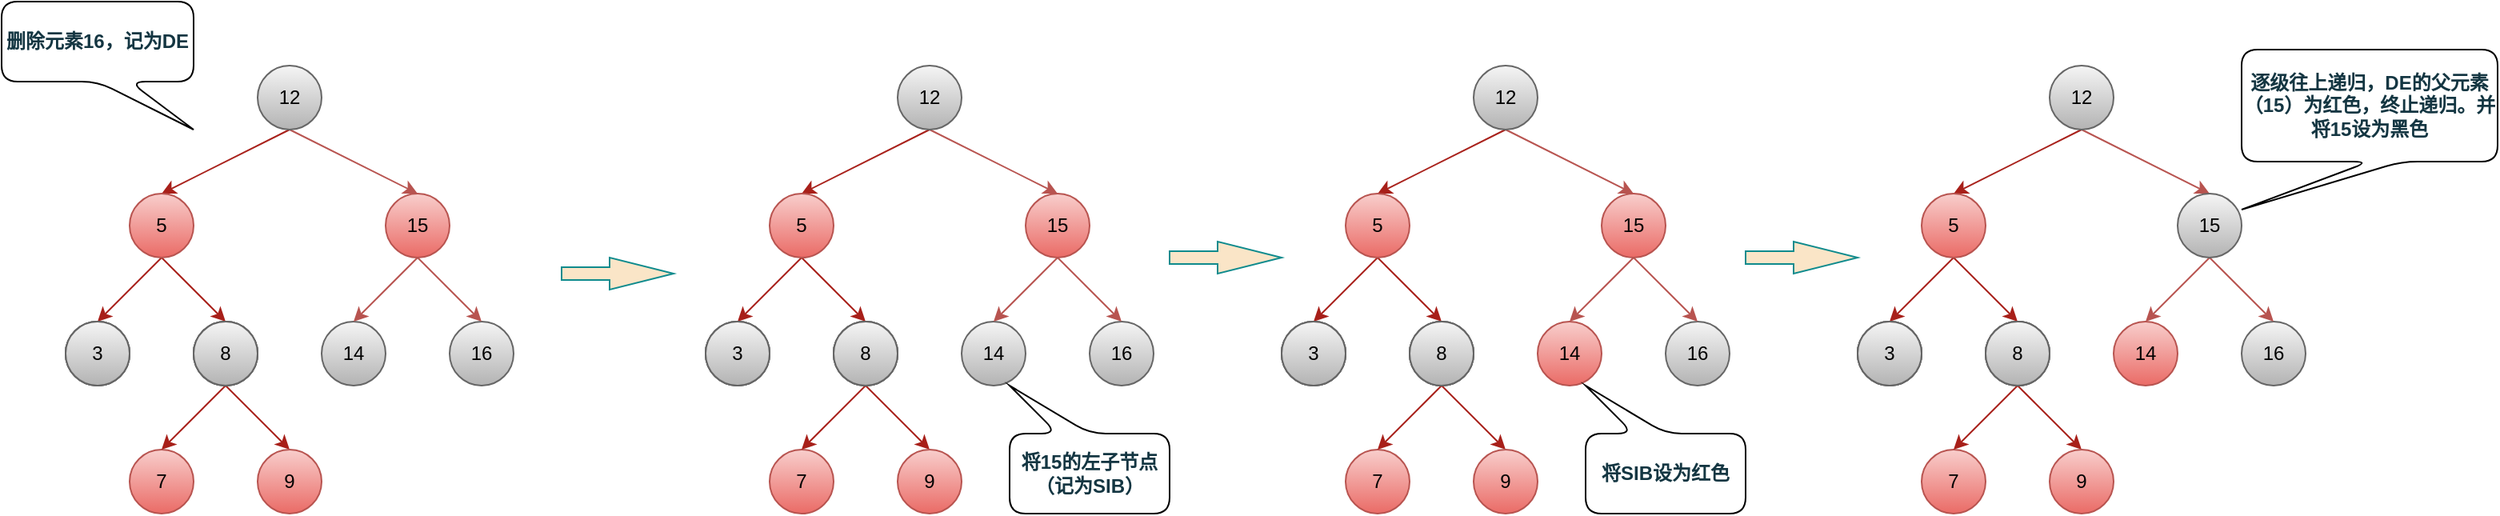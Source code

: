 <mxfile version="14.9.2" type="github">
  <diagram id="om7GCIjXOvIVFAaJFHCs" name="第 1 页">
    <mxGraphModel dx="-391" dy="-1337" grid="1" gridSize="10" guides="1" tooltips="1" connect="1" arrows="1" fold="1" page="0" pageScale="1" pageWidth="827" pageHeight="1169" math="0" shadow="0">
      <root>
        <mxCell id="0" />
        <mxCell id="1" parent="0" />
        <mxCell id="ky-gaZQDomyGNnwXiSMZ-24" value="7" style="ellipse;whiteSpace=wrap;html=1;aspect=fixed;fillColor=#f8cecc;strokeColor=#b85450;gradientColor=#ea6b66;" vertex="1" parent="1">
          <mxGeometry x="1720" y="2560" width="40" height="40" as="geometry" />
        </mxCell>
        <mxCell id="ky-gaZQDomyGNnwXiSMZ-25" value="3" style="ellipse;whiteSpace=wrap;html=1;aspect=fixed;fillColor=#f5f5f5;strokeColor=#666666;gradientColor=#b3b3b3;" vertex="1" parent="1">
          <mxGeometry x="1680" y="2480" width="40" height="40" as="geometry" />
        </mxCell>
        <mxCell id="ky-gaZQDomyGNnwXiSMZ-26" value="8" style="ellipse;whiteSpace=wrap;html=1;aspect=fixed;fillColor=#f5f5f5;strokeColor=#666666;gradientColor=#b3b3b3;" vertex="1" parent="1">
          <mxGeometry x="1760" y="2480" width="40" height="40" as="geometry" />
        </mxCell>
        <mxCell id="ky-gaZQDomyGNnwXiSMZ-27" style="edgeStyle=none;rounded=1;sketch=0;orthogonalLoop=1;jettySize=auto;html=1;exitX=0.5;exitY=1;exitDx=0;exitDy=0;entryX=0.5;entryY=0;entryDx=0;entryDy=0;fontColor=#143642;strokeColor=#A8201A;fillColor=#FAE5C7;" edge="1" parent="1" target="ky-gaZQDomyGNnwXiSMZ-25">
          <mxGeometry x="1640" y="2320" as="geometry">
            <mxPoint x="1740" y="2440" as="sourcePoint" />
          </mxGeometry>
        </mxCell>
        <mxCell id="ky-gaZQDomyGNnwXiSMZ-28" style="edgeStyle=none;rounded=1;sketch=0;orthogonalLoop=1;jettySize=auto;html=1;exitX=0.5;exitY=1;exitDx=0;exitDy=0;entryX=0.5;entryY=0;entryDx=0;entryDy=0;fontColor=#143642;strokeColor=#A8201A;fillColor=#FAE5C7;" edge="1" parent="1" target="ky-gaZQDomyGNnwXiSMZ-26">
          <mxGeometry x="1640" y="2320" as="geometry">
            <mxPoint x="1740" y="2440" as="sourcePoint" />
          </mxGeometry>
        </mxCell>
        <mxCell id="ky-gaZQDomyGNnwXiSMZ-29" style="rounded=1;sketch=0;orthogonalLoop=1;jettySize=auto;html=1;exitX=0.5;exitY=1;exitDx=0;exitDy=0;entryX=0.5;entryY=0;entryDx=0;entryDy=0;fontColor=#143642;strokeColor=#A8201A;fillColor=#FAE5C7;" edge="1" parent="1" source="ky-gaZQDomyGNnwXiSMZ-34" target="ky-gaZQDomyGNnwXiSMZ-44">
          <mxGeometry x="1720" y="2320" as="geometry">
            <mxPoint x="1900" y="2360" as="sourcePoint" />
            <mxPoint x="1700" y="2400" as="targetPoint" />
          </mxGeometry>
        </mxCell>
        <mxCell id="ky-gaZQDomyGNnwXiSMZ-30" value="16" style="ellipse;whiteSpace=wrap;html=1;aspect=fixed;fillColor=#f5f5f5;strokeColor=#666666;gradientColor=#b3b3b3;" vertex="1" parent="1">
          <mxGeometry x="1920" y="2480" width="40" height="40" as="geometry" />
        </mxCell>
        <mxCell id="ky-gaZQDomyGNnwXiSMZ-31" value="3" style="ellipse;whiteSpace=wrap;html=1;aspect=fixed;fillColor=#f5f5f5;strokeColor=#666666;gradientColor=#b3b3b3;" vertex="1" parent="1">
          <mxGeometry x="1680" y="2480" width="40" height="40" as="geometry" />
        </mxCell>
        <mxCell id="ky-gaZQDomyGNnwXiSMZ-32" value="8" style="ellipse;whiteSpace=wrap;html=1;aspect=fixed;fillColor=#f5f5f5;strokeColor=#666666;gradientColor=#b3b3b3;" vertex="1" parent="1">
          <mxGeometry x="1760" y="2480" width="40" height="40" as="geometry" />
        </mxCell>
        <mxCell id="ky-gaZQDomyGNnwXiSMZ-33" style="edgeStyle=none;rounded=0;orthogonalLoop=1;jettySize=auto;html=1;exitX=0.5;exitY=1;exitDx=0;exitDy=0;entryX=0.5;entryY=0;entryDx=0;entryDy=0;gradientColor=#ea6b66;fillColor=#f8cecc;strokeColor=#b85450;" edge="1" parent="1" source="ky-gaZQDomyGNnwXiSMZ-34" target="ky-gaZQDomyGNnwXiSMZ-43">
          <mxGeometry relative="1" as="geometry" />
        </mxCell>
        <mxCell id="ky-gaZQDomyGNnwXiSMZ-34" value="12" style="ellipse;whiteSpace=wrap;html=1;aspect=fixed;fillColor=#f5f5f5;strokeColor=#666666;gradientColor=#b3b3b3;" vertex="1" parent="1">
          <mxGeometry x="1800" y="2320" width="40" height="40" as="geometry" />
        </mxCell>
        <mxCell id="ky-gaZQDomyGNnwXiSMZ-35" value="3" style="ellipse;whiteSpace=wrap;html=1;aspect=fixed;fillColor=#f5f5f5;strokeColor=#666666;gradientColor=#b3b3b3;" vertex="1" parent="1">
          <mxGeometry x="1680" y="2480" width="40" height="40" as="geometry" />
        </mxCell>
        <mxCell id="ky-gaZQDomyGNnwXiSMZ-36" style="edgeStyle=none;rounded=0;orthogonalLoop=1;jettySize=auto;html=1;exitX=0.5;exitY=1;exitDx=0;exitDy=0;entryX=0.5;entryY=0;entryDx=0;entryDy=0;strokeColor=#A8201A;" edge="1" parent="1" source="ky-gaZQDomyGNnwXiSMZ-38" target="ky-gaZQDomyGNnwXiSMZ-24">
          <mxGeometry relative="1" as="geometry" />
        </mxCell>
        <mxCell id="ky-gaZQDomyGNnwXiSMZ-37" style="edgeStyle=none;rounded=0;orthogonalLoop=1;jettySize=auto;html=1;exitX=0.5;exitY=1;exitDx=0;exitDy=0;entryX=0.5;entryY=0;entryDx=0;entryDy=0;strokeColor=#A8201A;" edge="1" parent="1" source="ky-gaZQDomyGNnwXiSMZ-38" target="ky-gaZQDomyGNnwXiSMZ-39">
          <mxGeometry relative="1" as="geometry" />
        </mxCell>
        <mxCell id="ky-gaZQDomyGNnwXiSMZ-38" value="8" style="ellipse;whiteSpace=wrap;html=1;aspect=fixed;fillColor=#f5f5f5;strokeColor=#666666;gradientColor=#b3b3b3;" vertex="1" parent="1">
          <mxGeometry x="1760" y="2480" width="40" height="40" as="geometry" />
        </mxCell>
        <mxCell id="ky-gaZQDomyGNnwXiSMZ-39" value="9" style="ellipse;whiteSpace=wrap;html=1;aspect=fixed;fillColor=#f8cecc;strokeColor=#b85450;gradientColor=#ea6b66;" vertex="1" parent="1">
          <mxGeometry x="1800" y="2560" width="40" height="40" as="geometry" />
        </mxCell>
        <mxCell id="ky-gaZQDomyGNnwXiSMZ-40" value="14" style="ellipse;whiteSpace=wrap;html=1;aspect=fixed;fillColor=#f5f5f5;strokeColor=#666666;gradientColor=#b3b3b3;" vertex="1" parent="1">
          <mxGeometry x="1840" y="2480" width="40" height="40" as="geometry" />
        </mxCell>
        <mxCell id="ky-gaZQDomyGNnwXiSMZ-41" style="edgeStyle=none;rounded=0;orthogonalLoop=1;jettySize=auto;html=1;exitX=0.5;exitY=1;exitDx=0;exitDy=0;entryX=0.5;entryY=0;entryDx=0;entryDy=0;gradientColor=#ea6b66;fillColor=#f8cecc;strokeColor=#b85450;" edge="1" parent="1" source="ky-gaZQDomyGNnwXiSMZ-43" target="ky-gaZQDomyGNnwXiSMZ-30">
          <mxGeometry relative="1" as="geometry" />
        </mxCell>
        <mxCell id="ky-gaZQDomyGNnwXiSMZ-42" style="rounded=0;orthogonalLoop=1;jettySize=auto;html=1;exitX=0.5;exitY=1;exitDx=0;exitDy=0;fontSize=13;entryX=0.5;entryY=0;entryDx=0;entryDy=0;gradientColor=#ea6b66;fillColor=#f8cecc;strokeColor=#b85450;" edge="1" parent="1" source="ky-gaZQDomyGNnwXiSMZ-43" target="ky-gaZQDomyGNnwXiSMZ-40">
          <mxGeometry relative="1" as="geometry" />
        </mxCell>
        <mxCell id="ky-gaZQDomyGNnwXiSMZ-43" value="15" style="ellipse;whiteSpace=wrap;html=1;aspect=fixed;fillColor=#f8cecc;strokeColor=#b85450;gradientColor=#ea6b66;" vertex="1" parent="1">
          <mxGeometry x="1880" y="2400" width="40" height="40" as="geometry" />
        </mxCell>
        <mxCell id="ky-gaZQDomyGNnwXiSMZ-44" value="5" style="ellipse;whiteSpace=wrap;html=1;aspect=fixed;fillColor=#f8cecc;strokeColor=#b85450;gradientColor=#ea6b66;" vertex="1" parent="1">
          <mxGeometry x="1720" y="2400" width="40" height="40" as="geometry" />
        </mxCell>
        <mxCell id="ky-gaZQDomyGNnwXiSMZ-45" value="3" style="ellipse;whiteSpace=wrap;html=1;aspect=fixed;fillColor=#f5f5f5;strokeColor=#666666;gradientColor=#b3b3b3;" vertex="1" parent="1">
          <mxGeometry x="1680" y="2480" width="40" height="40" as="geometry" />
        </mxCell>
        <mxCell id="ky-gaZQDomyGNnwXiSMZ-46" value="8" style="ellipse;whiteSpace=wrap;html=1;aspect=fixed;fillColor=#f5f5f5;strokeColor=#666666;gradientColor=#b3b3b3;" vertex="1" parent="1">
          <mxGeometry x="1760" y="2480" width="40" height="40" as="geometry" />
        </mxCell>
        <mxCell id="ky-gaZQDomyGNnwXiSMZ-48" value="&lt;font color=&quot;#143642&quot;&gt;&lt;b&gt;删除元素16，记为DE&lt;/b&gt;&lt;/font&gt;" style="shape=callout;whiteSpace=wrap;html=1;perimeter=calloutPerimeter;rounded=1;position2=1;" vertex="1" parent="1">
          <mxGeometry x="1640" y="2280" width="120" height="80" as="geometry" />
        </mxCell>
        <mxCell id="ky-gaZQDomyGNnwXiSMZ-73" value="7" style="ellipse;whiteSpace=wrap;html=1;aspect=fixed;fillColor=#f8cecc;strokeColor=#b85450;gradientColor=#ea6b66;" vertex="1" parent="1">
          <mxGeometry x="2120" y="2560" width="40" height="40" as="geometry" />
        </mxCell>
        <mxCell id="ky-gaZQDomyGNnwXiSMZ-74" value="3" style="ellipse;whiteSpace=wrap;html=1;aspect=fixed;fillColor=#f5f5f5;strokeColor=#666666;gradientColor=#b3b3b3;" vertex="1" parent="1">
          <mxGeometry x="2080" y="2480" width="40" height="40" as="geometry" />
        </mxCell>
        <mxCell id="ky-gaZQDomyGNnwXiSMZ-75" value="8" style="ellipse;whiteSpace=wrap;html=1;aspect=fixed;fillColor=#f5f5f5;strokeColor=#666666;gradientColor=#b3b3b3;" vertex="1" parent="1">
          <mxGeometry x="2160" y="2480" width="40" height="40" as="geometry" />
        </mxCell>
        <mxCell id="ky-gaZQDomyGNnwXiSMZ-76" style="edgeStyle=none;rounded=1;sketch=0;orthogonalLoop=1;jettySize=auto;html=1;exitX=0.5;exitY=1;exitDx=0;exitDy=0;entryX=0.5;entryY=0;entryDx=0;entryDy=0;fontColor=#143642;strokeColor=#A8201A;fillColor=#FAE5C7;" edge="1" parent="1" target="ky-gaZQDomyGNnwXiSMZ-74">
          <mxGeometry x="2040" y="2320" as="geometry">
            <mxPoint x="2140" y="2440" as="sourcePoint" />
          </mxGeometry>
        </mxCell>
        <mxCell id="ky-gaZQDomyGNnwXiSMZ-77" style="edgeStyle=none;rounded=1;sketch=0;orthogonalLoop=1;jettySize=auto;html=1;exitX=0.5;exitY=1;exitDx=0;exitDy=0;entryX=0.5;entryY=0;entryDx=0;entryDy=0;fontColor=#143642;strokeColor=#A8201A;fillColor=#FAE5C7;" edge="1" parent="1" target="ky-gaZQDomyGNnwXiSMZ-75">
          <mxGeometry x="2040" y="2320" as="geometry">
            <mxPoint x="2140" y="2440" as="sourcePoint" />
          </mxGeometry>
        </mxCell>
        <mxCell id="ky-gaZQDomyGNnwXiSMZ-78" style="rounded=1;sketch=0;orthogonalLoop=1;jettySize=auto;html=1;exitX=0.5;exitY=1;exitDx=0;exitDy=0;entryX=0.5;entryY=0;entryDx=0;entryDy=0;fontColor=#143642;strokeColor=#A8201A;fillColor=#FAE5C7;" edge="1" parent="1" source="ky-gaZQDomyGNnwXiSMZ-83" target="ky-gaZQDomyGNnwXiSMZ-93">
          <mxGeometry x="2120" y="2320" as="geometry">
            <mxPoint x="2300" y="2360" as="sourcePoint" />
            <mxPoint x="2100" y="2400" as="targetPoint" />
          </mxGeometry>
        </mxCell>
        <mxCell id="ky-gaZQDomyGNnwXiSMZ-79" value="16" style="ellipse;whiteSpace=wrap;html=1;aspect=fixed;fillColor=#f5f5f5;strokeColor=#666666;gradientColor=#b3b3b3;" vertex="1" parent="1">
          <mxGeometry x="2320" y="2480" width="40" height="40" as="geometry" />
        </mxCell>
        <mxCell id="ky-gaZQDomyGNnwXiSMZ-80" value="3" style="ellipse;whiteSpace=wrap;html=1;aspect=fixed;fillColor=#f5f5f5;strokeColor=#666666;gradientColor=#b3b3b3;" vertex="1" parent="1">
          <mxGeometry x="2080" y="2480" width="40" height="40" as="geometry" />
        </mxCell>
        <mxCell id="ky-gaZQDomyGNnwXiSMZ-81" value="8" style="ellipse;whiteSpace=wrap;html=1;aspect=fixed;fillColor=#f5f5f5;strokeColor=#666666;gradientColor=#b3b3b3;" vertex="1" parent="1">
          <mxGeometry x="2160" y="2480" width="40" height="40" as="geometry" />
        </mxCell>
        <mxCell id="ky-gaZQDomyGNnwXiSMZ-82" style="edgeStyle=none;rounded=0;orthogonalLoop=1;jettySize=auto;html=1;exitX=0.5;exitY=1;exitDx=0;exitDy=0;entryX=0.5;entryY=0;entryDx=0;entryDy=0;gradientColor=#ea6b66;fillColor=#f8cecc;strokeColor=#b85450;" edge="1" parent="1" source="ky-gaZQDomyGNnwXiSMZ-83" target="ky-gaZQDomyGNnwXiSMZ-92">
          <mxGeometry relative="1" as="geometry" />
        </mxCell>
        <mxCell id="ky-gaZQDomyGNnwXiSMZ-83" value="12" style="ellipse;whiteSpace=wrap;html=1;aspect=fixed;fillColor=#f5f5f5;strokeColor=#666666;gradientColor=#b3b3b3;" vertex="1" parent="1">
          <mxGeometry x="2200" y="2320" width="40" height="40" as="geometry" />
        </mxCell>
        <mxCell id="ky-gaZQDomyGNnwXiSMZ-84" value="3" style="ellipse;whiteSpace=wrap;html=1;aspect=fixed;fillColor=#f5f5f5;strokeColor=#666666;gradientColor=#b3b3b3;" vertex="1" parent="1">
          <mxGeometry x="2080" y="2480" width="40" height="40" as="geometry" />
        </mxCell>
        <mxCell id="ky-gaZQDomyGNnwXiSMZ-85" style="edgeStyle=none;rounded=0;orthogonalLoop=1;jettySize=auto;html=1;exitX=0.5;exitY=1;exitDx=0;exitDy=0;entryX=0.5;entryY=0;entryDx=0;entryDy=0;strokeColor=#A8201A;" edge="1" parent="1" source="ky-gaZQDomyGNnwXiSMZ-87" target="ky-gaZQDomyGNnwXiSMZ-73">
          <mxGeometry relative="1" as="geometry" />
        </mxCell>
        <mxCell id="ky-gaZQDomyGNnwXiSMZ-86" style="edgeStyle=none;rounded=0;orthogonalLoop=1;jettySize=auto;html=1;exitX=0.5;exitY=1;exitDx=0;exitDy=0;entryX=0.5;entryY=0;entryDx=0;entryDy=0;strokeColor=#A8201A;" edge="1" parent="1" source="ky-gaZQDomyGNnwXiSMZ-87" target="ky-gaZQDomyGNnwXiSMZ-88">
          <mxGeometry relative="1" as="geometry" />
        </mxCell>
        <mxCell id="ky-gaZQDomyGNnwXiSMZ-87" value="8" style="ellipse;whiteSpace=wrap;html=1;aspect=fixed;fillColor=#f5f5f5;strokeColor=#666666;gradientColor=#b3b3b3;" vertex="1" parent="1">
          <mxGeometry x="2160" y="2480" width="40" height="40" as="geometry" />
        </mxCell>
        <mxCell id="ky-gaZQDomyGNnwXiSMZ-88" value="9" style="ellipse;whiteSpace=wrap;html=1;aspect=fixed;fillColor=#f8cecc;strokeColor=#b85450;gradientColor=#ea6b66;" vertex="1" parent="1">
          <mxGeometry x="2200" y="2560" width="40" height="40" as="geometry" />
        </mxCell>
        <mxCell id="ky-gaZQDomyGNnwXiSMZ-89" value="14" style="ellipse;whiteSpace=wrap;html=1;aspect=fixed;fillColor=#f5f5f5;strokeColor=#666666;gradientColor=#b3b3b3;" vertex="1" parent="1">
          <mxGeometry x="2240" y="2480" width="40" height="40" as="geometry" />
        </mxCell>
        <mxCell id="ky-gaZQDomyGNnwXiSMZ-90" style="edgeStyle=none;rounded=0;orthogonalLoop=1;jettySize=auto;html=1;exitX=0.5;exitY=1;exitDx=0;exitDy=0;entryX=0.5;entryY=0;entryDx=0;entryDy=0;gradientColor=#ea6b66;fillColor=#f8cecc;strokeColor=#b85450;" edge="1" parent="1" source="ky-gaZQDomyGNnwXiSMZ-92" target="ky-gaZQDomyGNnwXiSMZ-79">
          <mxGeometry relative="1" as="geometry" />
        </mxCell>
        <mxCell id="ky-gaZQDomyGNnwXiSMZ-91" style="rounded=0;orthogonalLoop=1;jettySize=auto;html=1;exitX=0.5;exitY=1;exitDx=0;exitDy=0;fontSize=13;entryX=0.5;entryY=0;entryDx=0;entryDy=0;gradientColor=#ea6b66;fillColor=#f8cecc;strokeColor=#b85450;" edge="1" parent="1" source="ky-gaZQDomyGNnwXiSMZ-92" target="ky-gaZQDomyGNnwXiSMZ-89">
          <mxGeometry relative="1" as="geometry" />
        </mxCell>
        <mxCell id="ky-gaZQDomyGNnwXiSMZ-92" value="15" style="ellipse;whiteSpace=wrap;html=1;aspect=fixed;fillColor=#f8cecc;strokeColor=#b85450;gradientColor=#ea6b66;" vertex="1" parent="1">
          <mxGeometry x="2280" y="2400" width="40" height="40" as="geometry" />
        </mxCell>
        <mxCell id="ky-gaZQDomyGNnwXiSMZ-93" value="5" style="ellipse;whiteSpace=wrap;html=1;aspect=fixed;fillColor=#f8cecc;strokeColor=#b85450;gradientColor=#ea6b66;" vertex="1" parent="1">
          <mxGeometry x="2120" y="2400" width="40" height="40" as="geometry" />
        </mxCell>
        <mxCell id="ky-gaZQDomyGNnwXiSMZ-94" value="3" style="ellipse;whiteSpace=wrap;html=1;aspect=fixed;fillColor=#f5f5f5;strokeColor=#666666;gradientColor=#b3b3b3;" vertex="1" parent="1">
          <mxGeometry x="2080" y="2480" width="40" height="40" as="geometry" />
        </mxCell>
        <mxCell id="ky-gaZQDomyGNnwXiSMZ-95" value="8" style="ellipse;whiteSpace=wrap;html=1;aspect=fixed;fillColor=#f5f5f5;strokeColor=#666666;gradientColor=#b3b3b3;" vertex="1" parent="1">
          <mxGeometry x="2160" y="2480" width="40" height="40" as="geometry" />
        </mxCell>
        <mxCell id="ky-gaZQDomyGNnwXiSMZ-97" value="" style="html=1;shadow=0;dashed=0;align=center;verticalAlign=middle;shape=mxgraph.arrows2.arrow;dy=0.6;dx=40;notch=0;rounded=1;glass=0;sketch=0;fontColor=#143642;strokeColor=#0F8B8D;fillColor=#FAE5C7;" vertex="1" parent="1">
          <mxGeometry x="1990" y="2440" width="70" height="20" as="geometry" />
        </mxCell>
        <mxCell id="ky-gaZQDomyGNnwXiSMZ-98" value="&lt;font color=&quot;#143642&quot;&gt;&lt;b&gt;将15的左子节点（记为SIB）&lt;/b&gt;&lt;/font&gt;" style="shape=callout;whiteSpace=wrap;html=1;perimeter=calloutPerimeter;rounded=1;position2=1;direction=west;" vertex="1" parent="1">
          <mxGeometry x="2270" y="2520" width="100" height="80" as="geometry" />
        </mxCell>
        <mxCell id="ky-gaZQDomyGNnwXiSMZ-99" value="7" style="ellipse;whiteSpace=wrap;html=1;aspect=fixed;fillColor=#f8cecc;strokeColor=#b85450;gradientColor=#ea6b66;" vertex="1" parent="1">
          <mxGeometry x="2480" y="2560" width="40" height="40" as="geometry" />
        </mxCell>
        <mxCell id="ky-gaZQDomyGNnwXiSMZ-100" value="3" style="ellipse;whiteSpace=wrap;html=1;aspect=fixed;fillColor=#f5f5f5;strokeColor=#666666;gradientColor=#b3b3b3;" vertex="1" parent="1">
          <mxGeometry x="2440" y="2480" width="40" height="40" as="geometry" />
        </mxCell>
        <mxCell id="ky-gaZQDomyGNnwXiSMZ-101" value="8" style="ellipse;whiteSpace=wrap;html=1;aspect=fixed;fillColor=#f5f5f5;strokeColor=#666666;gradientColor=#b3b3b3;" vertex="1" parent="1">
          <mxGeometry x="2520" y="2480" width="40" height="40" as="geometry" />
        </mxCell>
        <mxCell id="ky-gaZQDomyGNnwXiSMZ-102" style="edgeStyle=none;rounded=1;sketch=0;orthogonalLoop=1;jettySize=auto;html=1;exitX=0.5;exitY=1;exitDx=0;exitDy=0;entryX=0.5;entryY=0;entryDx=0;entryDy=0;fontColor=#143642;strokeColor=#A8201A;fillColor=#FAE5C7;" edge="1" parent="1" target="ky-gaZQDomyGNnwXiSMZ-100">
          <mxGeometry x="2400" y="2320" as="geometry">
            <mxPoint x="2500" y="2440" as="sourcePoint" />
          </mxGeometry>
        </mxCell>
        <mxCell id="ky-gaZQDomyGNnwXiSMZ-103" style="edgeStyle=none;rounded=1;sketch=0;orthogonalLoop=1;jettySize=auto;html=1;exitX=0.5;exitY=1;exitDx=0;exitDy=0;entryX=0.5;entryY=0;entryDx=0;entryDy=0;fontColor=#143642;strokeColor=#A8201A;fillColor=#FAE5C7;" edge="1" parent="1" target="ky-gaZQDomyGNnwXiSMZ-101">
          <mxGeometry x="2400" y="2320" as="geometry">
            <mxPoint x="2500" y="2440" as="sourcePoint" />
          </mxGeometry>
        </mxCell>
        <mxCell id="ky-gaZQDomyGNnwXiSMZ-104" style="rounded=1;sketch=0;orthogonalLoop=1;jettySize=auto;html=1;exitX=0.5;exitY=1;exitDx=0;exitDy=0;entryX=0.5;entryY=0;entryDx=0;entryDy=0;fontColor=#143642;strokeColor=#A8201A;fillColor=#FAE5C7;" edge="1" parent="1" source="ky-gaZQDomyGNnwXiSMZ-109" target="ky-gaZQDomyGNnwXiSMZ-119">
          <mxGeometry x="2480" y="2320" as="geometry">
            <mxPoint x="2660" y="2360" as="sourcePoint" />
            <mxPoint x="2460" y="2400" as="targetPoint" />
          </mxGeometry>
        </mxCell>
        <mxCell id="ky-gaZQDomyGNnwXiSMZ-105" value="16" style="ellipse;whiteSpace=wrap;html=1;aspect=fixed;fillColor=#f5f5f5;strokeColor=#666666;gradientColor=#b3b3b3;" vertex="1" parent="1">
          <mxGeometry x="2680" y="2480" width="40" height="40" as="geometry" />
        </mxCell>
        <mxCell id="ky-gaZQDomyGNnwXiSMZ-106" value="3" style="ellipse;whiteSpace=wrap;html=1;aspect=fixed;fillColor=#f5f5f5;strokeColor=#666666;gradientColor=#b3b3b3;" vertex="1" parent="1">
          <mxGeometry x="2440" y="2480" width="40" height="40" as="geometry" />
        </mxCell>
        <mxCell id="ky-gaZQDomyGNnwXiSMZ-107" value="8" style="ellipse;whiteSpace=wrap;html=1;aspect=fixed;fillColor=#f5f5f5;strokeColor=#666666;gradientColor=#b3b3b3;" vertex="1" parent="1">
          <mxGeometry x="2520" y="2480" width="40" height="40" as="geometry" />
        </mxCell>
        <mxCell id="ky-gaZQDomyGNnwXiSMZ-108" style="edgeStyle=none;rounded=0;orthogonalLoop=1;jettySize=auto;html=1;exitX=0.5;exitY=1;exitDx=0;exitDy=0;entryX=0.5;entryY=0;entryDx=0;entryDy=0;gradientColor=#ea6b66;fillColor=#f8cecc;strokeColor=#b85450;" edge="1" parent="1" source="ky-gaZQDomyGNnwXiSMZ-109" target="ky-gaZQDomyGNnwXiSMZ-118">
          <mxGeometry relative="1" as="geometry" />
        </mxCell>
        <mxCell id="ky-gaZQDomyGNnwXiSMZ-109" value="12" style="ellipse;whiteSpace=wrap;html=1;aspect=fixed;fillColor=#f5f5f5;strokeColor=#666666;gradientColor=#b3b3b3;" vertex="1" parent="1">
          <mxGeometry x="2560" y="2320" width="40" height="40" as="geometry" />
        </mxCell>
        <mxCell id="ky-gaZQDomyGNnwXiSMZ-110" value="3" style="ellipse;whiteSpace=wrap;html=1;aspect=fixed;fillColor=#f5f5f5;strokeColor=#666666;gradientColor=#b3b3b3;" vertex="1" parent="1">
          <mxGeometry x="2440" y="2480" width="40" height="40" as="geometry" />
        </mxCell>
        <mxCell id="ky-gaZQDomyGNnwXiSMZ-111" style="edgeStyle=none;rounded=0;orthogonalLoop=1;jettySize=auto;html=1;exitX=0.5;exitY=1;exitDx=0;exitDy=0;entryX=0.5;entryY=0;entryDx=0;entryDy=0;strokeColor=#A8201A;" edge="1" parent="1" source="ky-gaZQDomyGNnwXiSMZ-113" target="ky-gaZQDomyGNnwXiSMZ-99">
          <mxGeometry relative="1" as="geometry" />
        </mxCell>
        <mxCell id="ky-gaZQDomyGNnwXiSMZ-112" style="edgeStyle=none;rounded=0;orthogonalLoop=1;jettySize=auto;html=1;exitX=0.5;exitY=1;exitDx=0;exitDy=0;entryX=0.5;entryY=0;entryDx=0;entryDy=0;strokeColor=#A8201A;" edge="1" parent="1" source="ky-gaZQDomyGNnwXiSMZ-113" target="ky-gaZQDomyGNnwXiSMZ-114">
          <mxGeometry relative="1" as="geometry" />
        </mxCell>
        <mxCell id="ky-gaZQDomyGNnwXiSMZ-113" value="8" style="ellipse;whiteSpace=wrap;html=1;aspect=fixed;fillColor=#f5f5f5;strokeColor=#666666;gradientColor=#b3b3b3;" vertex="1" parent="1">
          <mxGeometry x="2520" y="2480" width="40" height="40" as="geometry" />
        </mxCell>
        <mxCell id="ky-gaZQDomyGNnwXiSMZ-114" value="9" style="ellipse;whiteSpace=wrap;html=1;aspect=fixed;fillColor=#f8cecc;strokeColor=#b85450;gradientColor=#ea6b66;" vertex="1" parent="1">
          <mxGeometry x="2560" y="2560" width="40" height="40" as="geometry" />
        </mxCell>
        <mxCell id="ky-gaZQDomyGNnwXiSMZ-115" value="14" style="ellipse;whiteSpace=wrap;html=1;aspect=fixed;fillColor=#f8cecc;strokeColor=#b85450;gradientColor=#ea6b66;" vertex="1" parent="1">
          <mxGeometry x="2600" y="2480" width="40" height="40" as="geometry" />
        </mxCell>
        <mxCell id="ky-gaZQDomyGNnwXiSMZ-116" style="edgeStyle=none;rounded=0;orthogonalLoop=1;jettySize=auto;html=1;exitX=0.5;exitY=1;exitDx=0;exitDy=0;entryX=0.5;entryY=0;entryDx=0;entryDy=0;gradientColor=#ea6b66;fillColor=#f8cecc;strokeColor=#b85450;" edge="1" parent="1" source="ky-gaZQDomyGNnwXiSMZ-118" target="ky-gaZQDomyGNnwXiSMZ-105">
          <mxGeometry relative="1" as="geometry" />
        </mxCell>
        <mxCell id="ky-gaZQDomyGNnwXiSMZ-117" style="rounded=0;orthogonalLoop=1;jettySize=auto;html=1;exitX=0.5;exitY=1;exitDx=0;exitDy=0;fontSize=13;entryX=0.5;entryY=0;entryDx=0;entryDy=0;gradientColor=#ea6b66;fillColor=#f8cecc;strokeColor=#b85450;" edge="1" parent="1" source="ky-gaZQDomyGNnwXiSMZ-118" target="ky-gaZQDomyGNnwXiSMZ-115">
          <mxGeometry relative="1" as="geometry" />
        </mxCell>
        <mxCell id="ky-gaZQDomyGNnwXiSMZ-118" value="15" style="ellipse;whiteSpace=wrap;html=1;aspect=fixed;fillColor=#f8cecc;strokeColor=#b85450;gradientColor=#ea6b66;" vertex="1" parent="1">
          <mxGeometry x="2640" y="2400" width="40" height="40" as="geometry" />
        </mxCell>
        <mxCell id="ky-gaZQDomyGNnwXiSMZ-119" value="5" style="ellipse;whiteSpace=wrap;html=1;aspect=fixed;fillColor=#f8cecc;strokeColor=#b85450;gradientColor=#ea6b66;" vertex="1" parent="1">
          <mxGeometry x="2480" y="2400" width="40" height="40" as="geometry" />
        </mxCell>
        <mxCell id="ky-gaZQDomyGNnwXiSMZ-120" value="3" style="ellipse;whiteSpace=wrap;html=1;aspect=fixed;fillColor=#f5f5f5;strokeColor=#666666;gradientColor=#b3b3b3;" vertex="1" parent="1">
          <mxGeometry x="2440" y="2480" width="40" height="40" as="geometry" />
        </mxCell>
        <mxCell id="ky-gaZQDomyGNnwXiSMZ-121" value="8" style="ellipse;whiteSpace=wrap;html=1;aspect=fixed;fillColor=#f5f5f5;strokeColor=#666666;gradientColor=#b3b3b3;" vertex="1" parent="1">
          <mxGeometry x="2520" y="2480" width="40" height="40" as="geometry" />
        </mxCell>
        <mxCell id="ky-gaZQDomyGNnwXiSMZ-122" value="&lt;font color=&quot;#143642&quot;&gt;&lt;b&gt;将SIB设为红色&lt;/b&gt;&lt;/font&gt;" style="shape=callout;whiteSpace=wrap;html=1;perimeter=calloutPerimeter;rounded=1;position2=1;direction=west;" vertex="1" parent="1">
          <mxGeometry x="2630" y="2520" width="100" height="80" as="geometry" />
        </mxCell>
        <mxCell id="ky-gaZQDomyGNnwXiSMZ-123" value="" style="html=1;shadow=0;dashed=0;align=center;verticalAlign=middle;shape=mxgraph.arrows2.arrow;dy=0.6;dx=40;notch=0;rounded=1;glass=0;sketch=0;fontColor=#143642;strokeColor=#0F8B8D;fillColor=#FAE5C7;" vertex="1" parent="1">
          <mxGeometry x="2370" y="2430" width="70" height="20" as="geometry" />
        </mxCell>
        <mxCell id="ky-gaZQDomyGNnwXiSMZ-124" value="7" style="ellipse;whiteSpace=wrap;html=1;aspect=fixed;fillColor=#f8cecc;strokeColor=#b85450;gradientColor=#ea6b66;" vertex="1" parent="1">
          <mxGeometry x="2840" y="2560" width="40" height="40" as="geometry" />
        </mxCell>
        <mxCell id="ky-gaZQDomyGNnwXiSMZ-125" value="3" style="ellipse;whiteSpace=wrap;html=1;aspect=fixed;fillColor=#f5f5f5;strokeColor=#666666;gradientColor=#b3b3b3;" vertex="1" parent="1">
          <mxGeometry x="2800" y="2480" width="40" height="40" as="geometry" />
        </mxCell>
        <mxCell id="ky-gaZQDomyGNnwXiSMZ-126" value="8" style="ellipse;whiteSpace=wrap;html=1;aspect=fixed;fillColor=#f5f5f5;strokeColor=#666666;gradientColor=#b3b3b3;" vertex="1" parent="1">
          <mxGeometry x="2880" y="2480" width="40" height="40" as="geometry" />
        </mxCell>
        <mxCell id="ky-gaZQDomyGNnwXiSMZ-127" style="edgeStyle=none;rounded=1;sketch=0;orthogonalLoop=1;jettySize=auto;html=1;exitX=0.5;exitY=1;exitDx=0;exitDy=0;entryX=0.5;entryY=0;entryDx=0;entryDy=0;fontColor=#143642;strokeColor=#A8201A;fillColor=#FAE5C7;" edge="1" parent="1" target="ky-gaZQDomyGNnwXiSMZ-125">
          <mxGeometry x="2760" y="2320" as="geometry">
            <mxPoint x="2860" y="2440" as="sourcePoint" />
          </mxGeometry>
        </mxCell>
        <mxCell id="ky-gaZQDomyGNnwXiSMZ-128" style="edgeStyle=none;rounded=1;sketch=0;orthogonalLoop=1;jettySize=auto;html=1;exitX=0.5;exitY=1;exitDx=0;exitDy=0;entryX=0.5;entryY=0;entryDx=0;entryDy=0;fontColor=#143642;strokeColor=#A8201A;fillColor=#FAE5C7;" edge="1" parent="1" target="ky-gaZQDomyGNnwXiSMZ-126">
          <mxGeometry x="2760" y="2320" as="geometry">
            <mxPoint x="2860" y="2440" as="sourcePoint" />
          </mxGeometry>
        </mxCell>
        <mxCell id="ky-gaZQDomyGNnwXiSMZ-129" style="rounded=1;sketch=0;orthogonalLoop=1;jettySize=auto;html=1;exitX=0.5;exitY=1;exitDx=0;exitDy=0;entryX=0.5;entryY=0;entryDx=0;entryDy=0;fontColor=#143642;strokeColor=#A8201A;fillColor=#FAE5C7;" edge="1" parent="1" source="ky-gaZQDomyGNnwXiSMZ-134" target="ky-gaZQDomyGNnwXiSMZ-144">
          <mxGeometry x="2840" y="2320" as="geometry">
            <mxPoint x="3020" y="2360" as="sourcePoint" />
            <mxPoint x="2820" y="2400" as="targetPoint" />
          </mxGeometry>
        </mxCell>
        <mxCell id="ky-gaZQDomyGNnwXiSMZ-130" value="16" style="ellipse;whiteSpace=wrap;html=1;aspect=fixed;fillColor=#f5f5f5;strokeColor=#666666;gradientColor=#b3b3b3;" vertex="1" parent="1">
          <mxGeometry x="3040" y="2480" width="40" height="40" as="geometry" />
        </mxCell>
        <mxCell id="ky-gaZQDomyGNnwXiSMZ-131" value="3" style="ellipse;whiteSpace=wrap;html=1;aspect=fixed;fillColor=#f5f5f5;strokeColor=#666666;gradientColor=#b3b3b3;" vertex="1" parent="1">
          <mxGeometry x="2800" y="2480" width="40" height="40" as="geometry" />
        </mxCell>
        <mxCell id="ky-gaZQDomyGNnwXiSMZ-132" value="8" style="ellipse;whiteSpace=wrap;html=1;aspect=fixed;fillColor=#f5f5f5;strokeColor=#666666;gradientColor=#b3b3b3;" vertex="1" parent="1">
          <mxGeometry x="2880" y="2480" width="40" height="40" as="geometry" />
        </mxCell>
        <mxCell id="ky-gaZQDomyGNnwXiSMZ-133" style="edgeStyle=none;rounded=0;orthogonalLoop=1;jettySize=auto;html=1;exitX=0.5;exitY=1;exitDx=0;exitDy=0;entryX=0.5;entryY=0;entryDx=0;entryDy=0;gradientColor=#ea6b66;fillColor=#f8cecc;strokeColor=#b85450;" edge="1" parent="1" source="ky-gaZQDomyGNnwXiSMZ-134" target="ky-gaZQDomyGNnwXiSMZ-143">
          <mxGeometry relative="1" as="geometry" />
        </mxCell>
        <mxCell id="ky-gaZQDomyGNnwXiSMZ-134" value="12" style="ellipse;whiteSpace=wrap;html=1;aspect=fixed;fillColor=#f5f5f5;strokeColor=#666666;gradientColor=#b3b3b3;" vertex="1" parent="1">
          <mxGeometry x="2920" y="2320" width="40" height="40" as="geometry" />
        </mxCell>
        <mxCell id="ky-gaZQDomyGNnwXiSMZ-135" value="3" style="ellipse;whiteSpace=wrap;html=1;aspect=fixed;fillColor=#f5f5f5;strokeColor=#666666;gradientColor=#b3b3b3;" vertex="1" parent="1">
          <mxGeometry x="2800" y="2480" width="40" height="40" as="geometry" />
        </mxCell>
        <mxCell id="ky-gaZQDomyGNnwXiSMZ-136" style="edgeStyle=none;rounded=0;orthogonalLoop=1;jettySize=auto;html=1;exitX=0.5;exitY=1;exitDx=0;exitDy=0;entryX=0.5;entryY=0;entryDx=0;entryDy=0;strokeColor=#A8201A;" edge="1" parent="1" source="ky-gaZQDomyGNnwXiSMZ-138" target="ky-gaZQDomyGNnwXiSMZ-124">
          <mxGeometry relative="1" as="geometry" />
        </mxCell>
        <mxCell id="ky-gaZQDomyGNnwXiSMZ-137" style="edgeStyle=none;rounded=0;orthogonalLoop=1;jettySize=auto;html=1;exitX=0.5;exitY=1;exitDx=0;exitDy=0;entryX=0.5;entryY=0;entryDx=0;entryDy=0;strokeColor=#A8201A;" edge="1" parent="1" source="ky-gaZQDomyGNnwXiSMZ-138" target="ky-gaZQDomyGNnwXiSMZ-139">
          <mxGeometry relative="1" as="geometry" />
        </mxCell>
        <mxCell id="ky-gaZQDomyGNnwXiSMZ-138" value="8" style="ellipse;whiteSpace=wrap;html=1;aspect=fixed;fillColor=#f5f5f5;strokeColor=#666666;gradientColor=#b3b3b3;" vertex="1" parent="1">
          <mxGeometry x="2880" y="2480" width="40" height="40" as="geometry" />
        </mxCell>
        <mxCell id="ky-gaZQDomyGNnwXiSMZ-139" value="9" style="ellipse;whiteSpace=wrap;html=1;aspect=fixed;fillColor=#f8cecc;strokeColor=#b85450;gradientColor=#ea6b66;" vertex="1" parent="1">
          <mxGeometry x="2920" y="2560" width="40" height="40" as="geometry" />
        </mxCell>
        <mxCell id="ky-gaZQDomyGNnwXiSMZ-140" value="14" style="ellipse;whiteSpace=wrap;html=1;aspect=fixed;fillColor=#f8cecc;strokeColor=#b85450;gradientColor=#ea6b66;" vertex="1" parent="1">
          <mxGeometry x="2960" y="2480" width="40" height="40" as="geometry" />
        </mxCell>
        <mxCell id="ky-gaZQDomyGNnwXiSMZ-141" style="edgeStyle=none;rounded=0;orthogonalLoop=1;jettySize=auto;html=1;exitX=0.5;exitY=1;exitDx=0;exitDy=0;entryX=0.5;entryY=0;entryDx=0;entryDy=0;gradientColor=#ea6b66;fillColor=#f8cecc;strokeColor=#b85450;" edge="1" parent="1" source="ky-gaZQDomyGNnwXiSMZ-143" target="ky-gaZQDomyGNnwXiSMZ-130">
          <mxGeometry relative="1" as="geometry" />
        </mxCell>
        <mxCell id="ky-gaZQDomyGNnwXiSMZ-142" style="rounded=0;orthogonalLoop=1;jettySize=auto;html=1;exitX=0.5;exitY=1;exitDx=0;exitDy=0;fontSize=13;entryX=0.5;entryY=0;entryDx=0;entryDy=0;gradientColor=#ea6b66;fillColor=#f8cecc;strokeColor=#b85450;" edge="1" parent="1" source="ky-gaZQDomyGNnwXiSMZ-143" target="ky-gaZQDomyGNnwXiSMZ-140">
          <mxGeometry relative="1" as="geometry" />
        </mxCell>
        <mxCell id="ky-gaZQDomyGNnwXiSMZ-143" value="15" style="ellipse;whiteSpace=wrap;html=1;aspect=fixed;fillColor=#f5f5f5;strokeColor=#666666;gradientColor=#b3b3b3;" vertex="1" parent="1">
          <mxGeometry x="3000" y="2400" width="40" height="40" as="geometry" />
        </mxCell>
        <mxCell id="ky-gaZQDomyGNnwXiSMZ-144" value="5" style="ellipse;whiteSpace=wrap;html=1;aspect=fixed;fillColor=#f8cecc;strokeColor=#b85450;gradientColor=#ea6b66;" vertex="1" parent="1">
          <mxGeometry x="2840" y="2400" width="40" height="40" as="geometry" />
        </mxCell>
        <mxCell id="ky-gaZQDomyGNnwXiSMZ-145" value="3" style="ellipse;whiteSpace=wrap;html=1;aspect=fixed;fillColor=#f5f5f5;strokeColor=#666666;gradientColor=#b3b3b3;" vertex="1" parent="1">
          <mxGeometry x="2800" y="2480" width="40" height="40" as="geometry" />
        </mxCell>
        <mxCell id="ky-gaZQDomyGNnwXiSMZ-146" value="8" style="ellipse;whiteSpace=wrap;html=1;aspect=fixed;fillColor=#f5f5f5;strokeColor=#666666;gradientColor=#b3b3b3;" vertex="1" parent="1">
          <mxGeometry x="2880" y="2480" width="40" height="40" as="geometry" />
        </mxCell>
        <mxCell id="ky-gaZQDomyGNnwXiSMZ-147" value="&lt;font color=&quot;#143642&quot;&gt;&lt;b&gt;逐级往上递归，DE的父元素（15）为红色，终止递归。并将15设为黑色&lt;/b&gt;&lt;/font&gt;" style="shape=callout;whiteSpace=wrap;html=1;perimeter=calloutPerimeter;rounded=1;position2=0;direction=east;" vertex="1" parent="1">
          <mxGeometry x="3040" y="2310" width="160" height="100" as="geometry" />
        </mxCell>
        <mxCell id="ky-gaZQDomyGNnwXiSMZ-148" value="" style="html=1;shadow=0;dashed=0;align=center;verticalAlign=middle;shape=mxgraph.arrows2.arrow;dy=0.6;dx=40;notch=0;rounded=1;glass=0;sketch=0;fontColor=#143642;strokeColor=#0F8B8D;fillColor=#FAE5C7;" vertex="1" parent="1">
          <mxGeometry x="2730" y="2430" width="70" height="20" as="geometry" />
        </mxCell>
      </root>
    </mxGraphModel>
  </diagram>
</mxfile>
